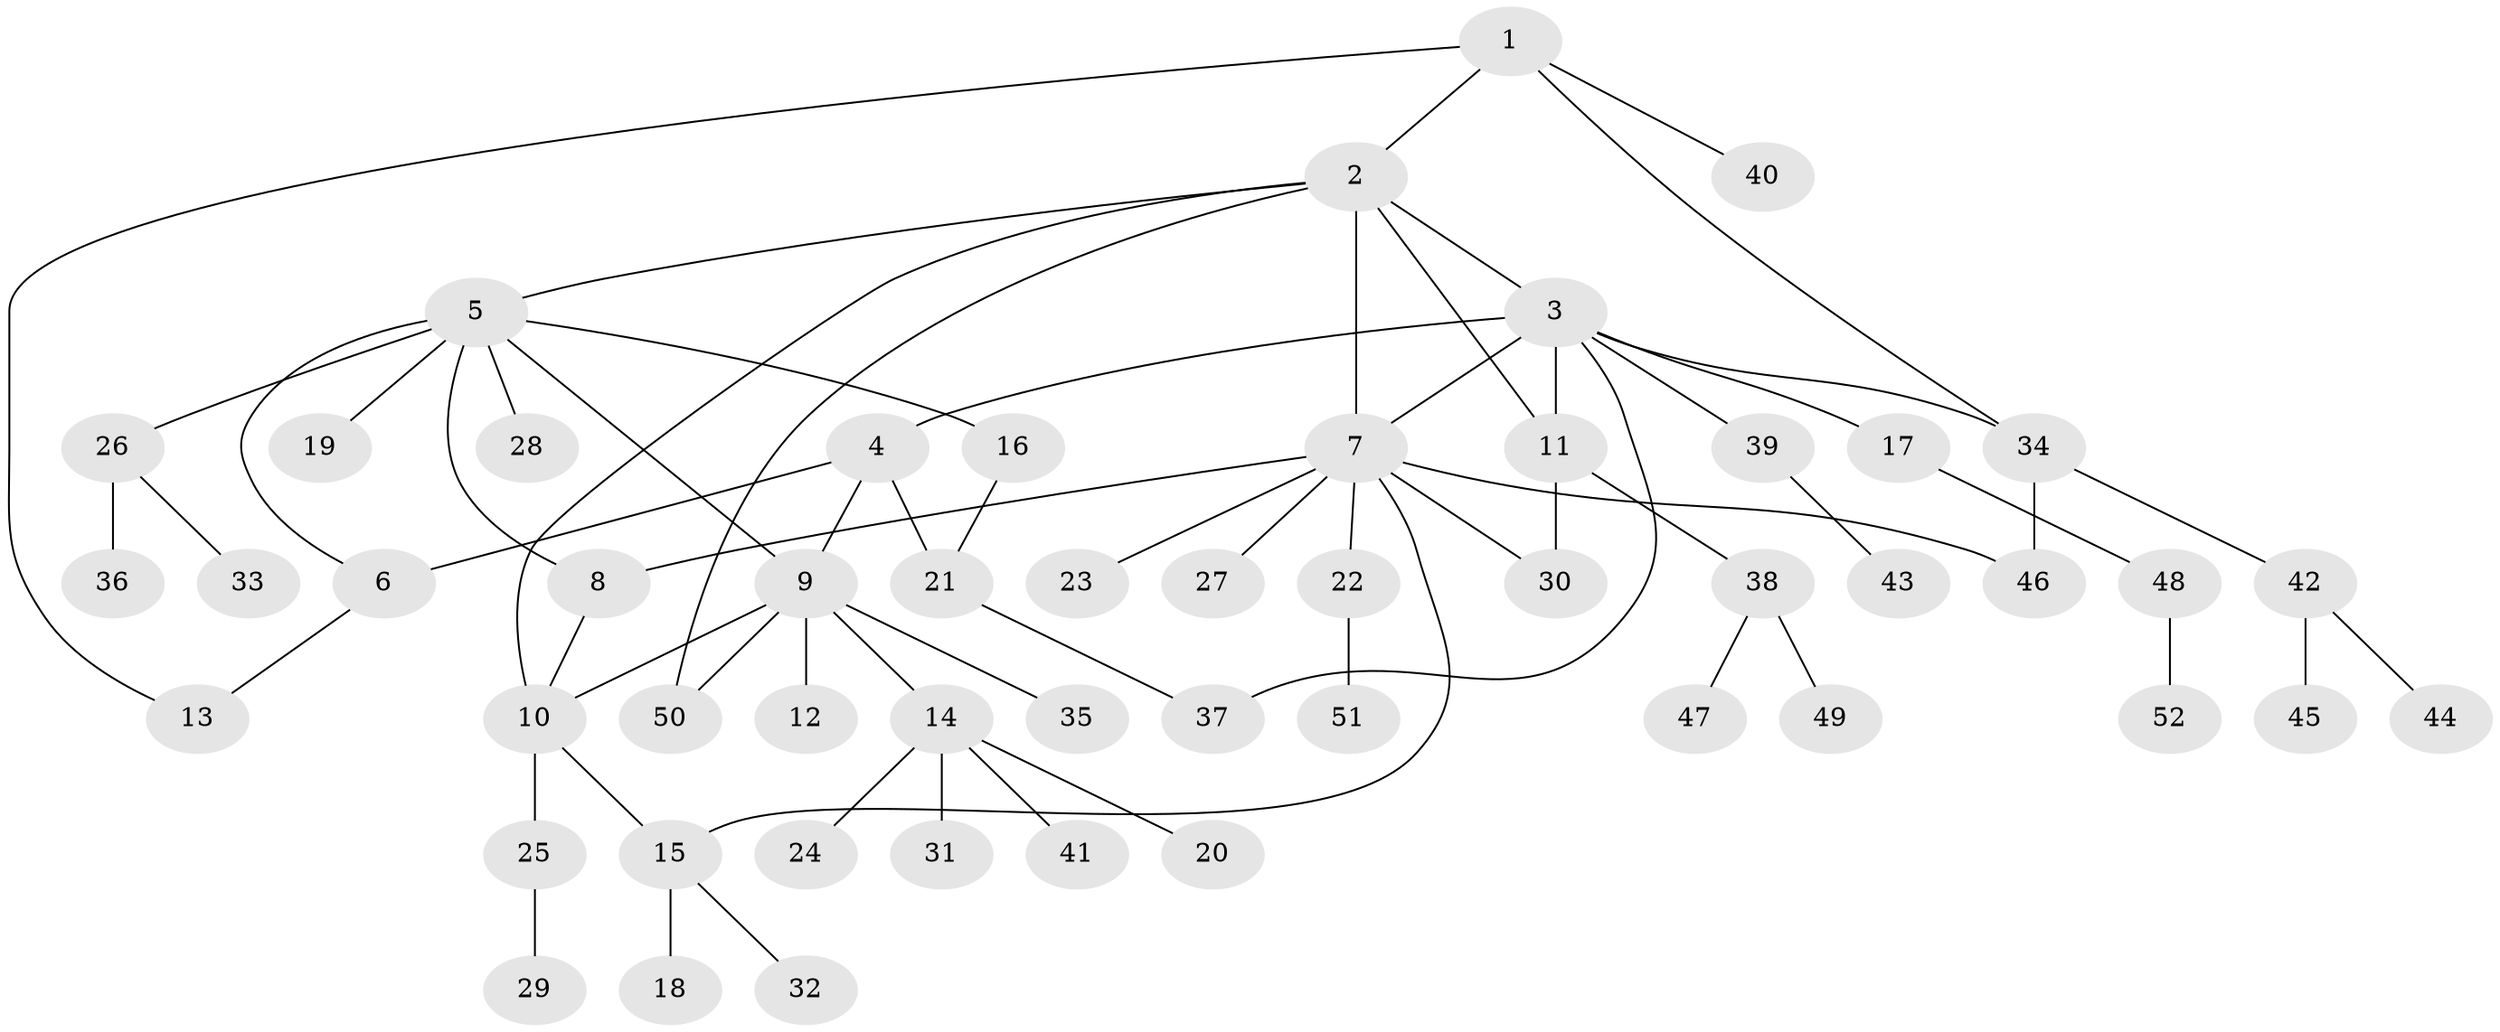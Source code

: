 // coarse degree distribution, {3: 0.11428571428571428, 7: 0.05714285714285714, 9: 0.02857142857142857, 4: 0.02857142857142857, 8: 0.02857142857142857, 6: 0.02857142857142857, 10: 0.02857142857142857, 1: 0.4857142857142857, 2: 0.2}
// Generated by graph-tools (version 1.1) at 2025/24/03/03/25 07:24:12]
// undirected, 52 vertices, 66 edges
graph export_dot {
graph [start="1"]
  node [color=gray90,style=filled];
  1;
  2;
  3;
  4;
  5;
  6;
  7;
  8;
  9;
  10;
  11;
  12;
  13;
  14;
  15;
  16;
  17;
  18;
  19;
  20;
  21;
  22;
  23;
  24;
  25;
  26;
  27;
  28;
  29;
  30;
  31;
  32;
  33;
  34;
  35;
  36;
  37;
  38;
  39;
  40;
  41;
  42;
  43;
  44;
  45;
  46;
  47;
  48;
  49;
  50;
  51;
  52;
  1 -- 2;
  1 -- 13;
  1 -- 34;
  1 -- 40;
  2 -- 3;
  2 -- 5;
  2 -- 7;
  2 -- 10;
  2 -- 11;
  2 -- 50;
  3 -- 4;
  3 -- 7;
  3 -- 11;
  3 -- 17;
  3 -- 34;
  3 -- 37;
  3 -- 39;
  4 -- 6;
  4 -- 9;
  4 -- 21;
  5 -- 6;
  5 -- 8;
  5 -- 9;
  5 -- 16;
  5 -- 19;
  5 -- 26;
  5 -- 28;
  6 -- 13;
  7 -- 8;
  7 -- 15;
  7 -- 22;
  7 -- 23;
  7 -- 27;
  7 -- 30;
  7 -- 46;
  8 -- 10;
  9 -- 10;
  9 -- 12;
  9 -- 14;
  9 -- 35;
  9 -- 50;
  10 -- 15;
  10 -- 25;
  11 -- 30;
  11 -- 38;
  14 -- 20;
  14 -- 24;
  14 -- 31;
  14 -- 41;
  15 -- 18;
  15 -- 32;
  16 -- 21;
  17 -- 48;
  21 -- 37;
  22 -- 51;
  25 -- 29;
  26 -- 33;
  26 -- 36;
  34 -- 42;
  34 -- 46;
  38 -- 47;
  38 -- 49;
  39 -- 43;
  42 -- 44;
  42 -- 45;
  48 -- 52;
}
